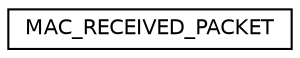 digraph "Graphical Class Hierarchy"
{
  edge [fontname="Helvetica",fontsize="10",labelfontname="Helvetica",labelfontsize="10"];
  node [fontname="Helvetica",fontsize="10",shape=record];
  rankdir="LR";
  Node1 [label="MAC_RECEIVED_PACKET",height=0.2,width=0.4,color="black", fillcolor="white", style="filled",URL="$struct_m_a_c___r_e_c_e_i_v_e_d___p_a_c_k_e_t.html"];
}
